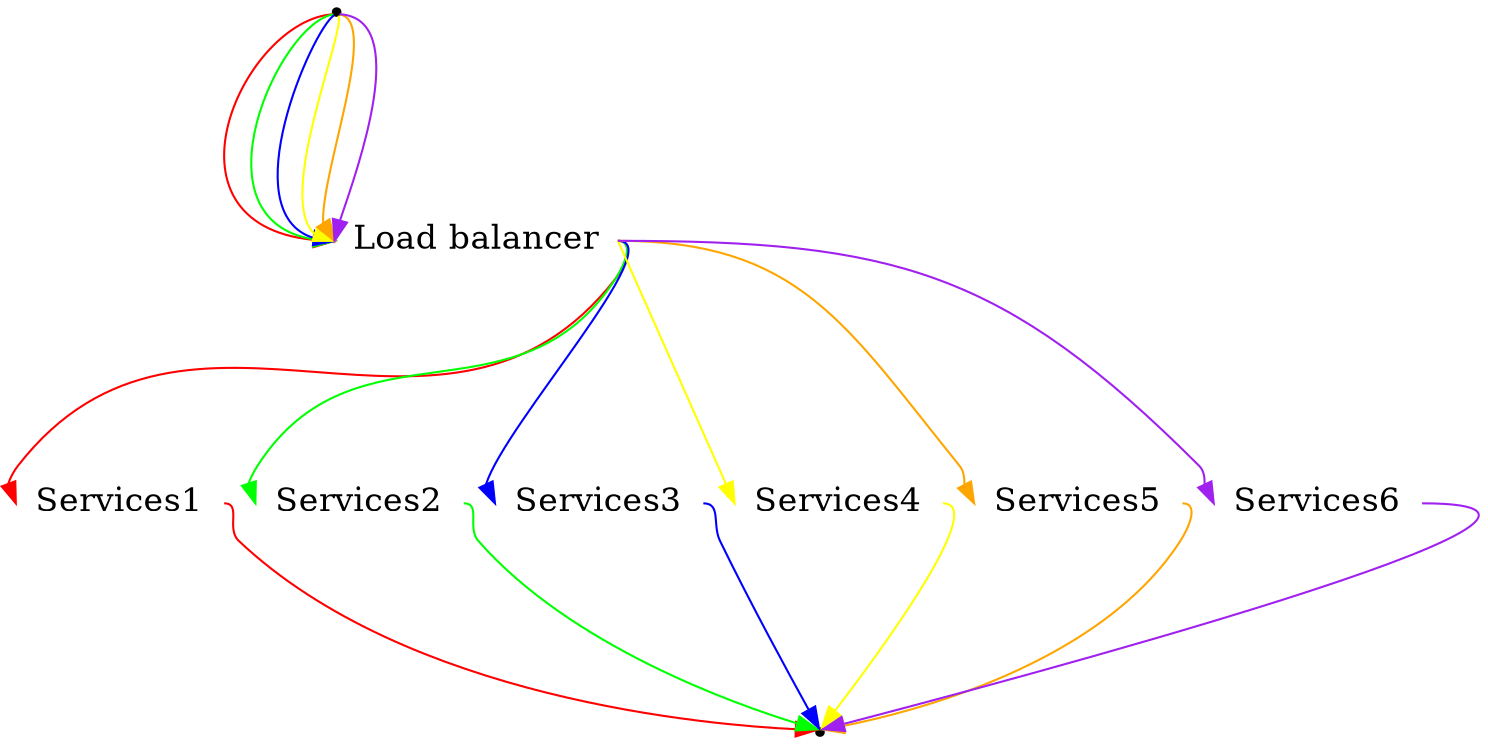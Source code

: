 // Simple PDQ model using embedded PNGs
// Created by NJG on Sunday, December 03, 2017
   
digraph G {
    compound=true;
    ranksep=1.25;

    node [shape=plaintext, fontsize=16, label=""];

    bgcolor=white;
    edge [arrowsize=1, color=black];
    graph[penwidth=0, labelloc="b"];

    /* Nodes */
    //{ rank=same; LB; svc1 };
    
    src [shape=point, label="src"];
    snk [shape=point, label="snk"];
    LB [shape=none, label="Load balancer", image="multi-node.png"];
    svc1 [shape=none, label="Services1", image="multi-node.png"];
    svc2 [shape=none, label="Services2", image="multi-node.png"];
    svc3 [shape=none, label="Services3", image="multi-node.png"];
    svc4 [shape=none, label="Services4", image="multi-node.png"];
    svc5 [shape=none, label="Services5", image="multi-node.png"];
    svc6 [shape=none, label="Services6", image="multi-node.png"];

    /* Relationships */
    src -> LB:w[color="red"];
    LB:e -> svc1:w[color="red"];
    svc1:e -> snk[color="red"];
    
    src ->  LB:w[color="green"];
    LB:e -> svc2:w[color="green"];
    svc2:e -> snk[color="green"];
    
    src -> LB:w[color="blue"];
    LB:e -> svc3:w[color="blue"];
    svc3:e -> snk[color="blue"];
    
    src -> LB:w[color="yellow"];
    LB:e -> svc4:w[color="yellow"];
    svc4:e -> snk[color="yellow"];
    
    src -> LB:w[color="orange"];
    LB:e -> svc5:w[color="orange"];
    svc5:e -> snk[color="orange"];
    
    src -> LB:w[color="purple"];
    LB:e -> svc6:w[color="purple"];
    svc6:e -> snk[color="purple"];
}



